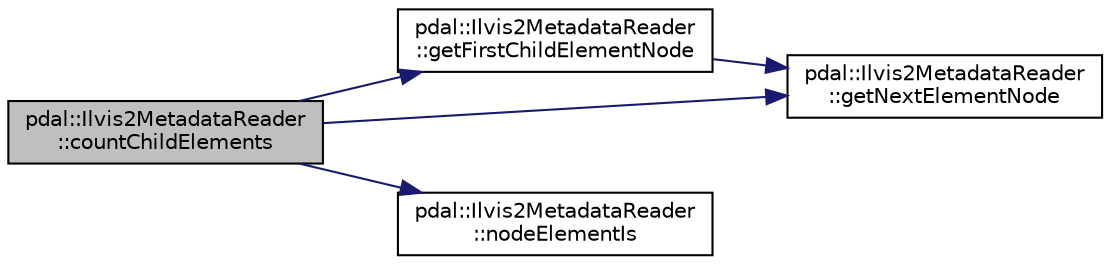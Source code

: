 digraph "pdal::Ilvis2MetadataReader::countChildElements"
{
  edge [fontname="Helvetica",fontsize="10",labelfontname="Helvetica",labelfontsize="10"];
  node [fontname="Helvetica",fontsize="10",shape=record];
  rankdir="LR";
  Node1 [label="pdal::Ilvis2MetadataReader\l::countChildElements",height=0.2,width=0.4,color="black", fillcolor="grey75", style="filled", fontcolor="black"];
  Node1 -> Node2 [color="midnightblue",fontsize="10",style="solid",fontname="Helvetica"];
  Node2 [label="pdal::Ilvis2MetadataReader\l::getFirstChildElementNode",height=0.2,width=0.4,color="black", fillcolor="white", style="filled",URL="$classpdal_1_1Ilvis2MetadataReader.html#a516a2e8badf0443a0458cde94f40cbf8"];
  Node2 -> Node3 [color="midnightblue",fontsize="10",style="solid",fontname="Helvetica"];
  Node3 [label="pdal::Ilvis2MetadataReader\l::getNextElementNode",height=0.2,width=0.4,color="black", fillcolor="white", style="filled",URL="$classpdal_1_1Ilvis2MetadataReader.html#a2e6c0418fb4a806ad1c51215975f875b"];
  Node1 -> Node3 [color="midnightblue",fontsize="10",style="solid",fontname="Helvetica"];
  Node1 -> Node4 [color="midnightblue",fontsize="10",style="solid",fontname="Helvetica"];
  Node4 [label="pdal::Ilvis2MetadataReader\l::nodeElementIs",height=0.2,width=0.4,color="black", fillcolor="white", style="filled",URL="$classpdal_1_1Ilvis2MetadataReader.html#a5ae3abe877b54ce54f6d3cf16846f397"];
}
